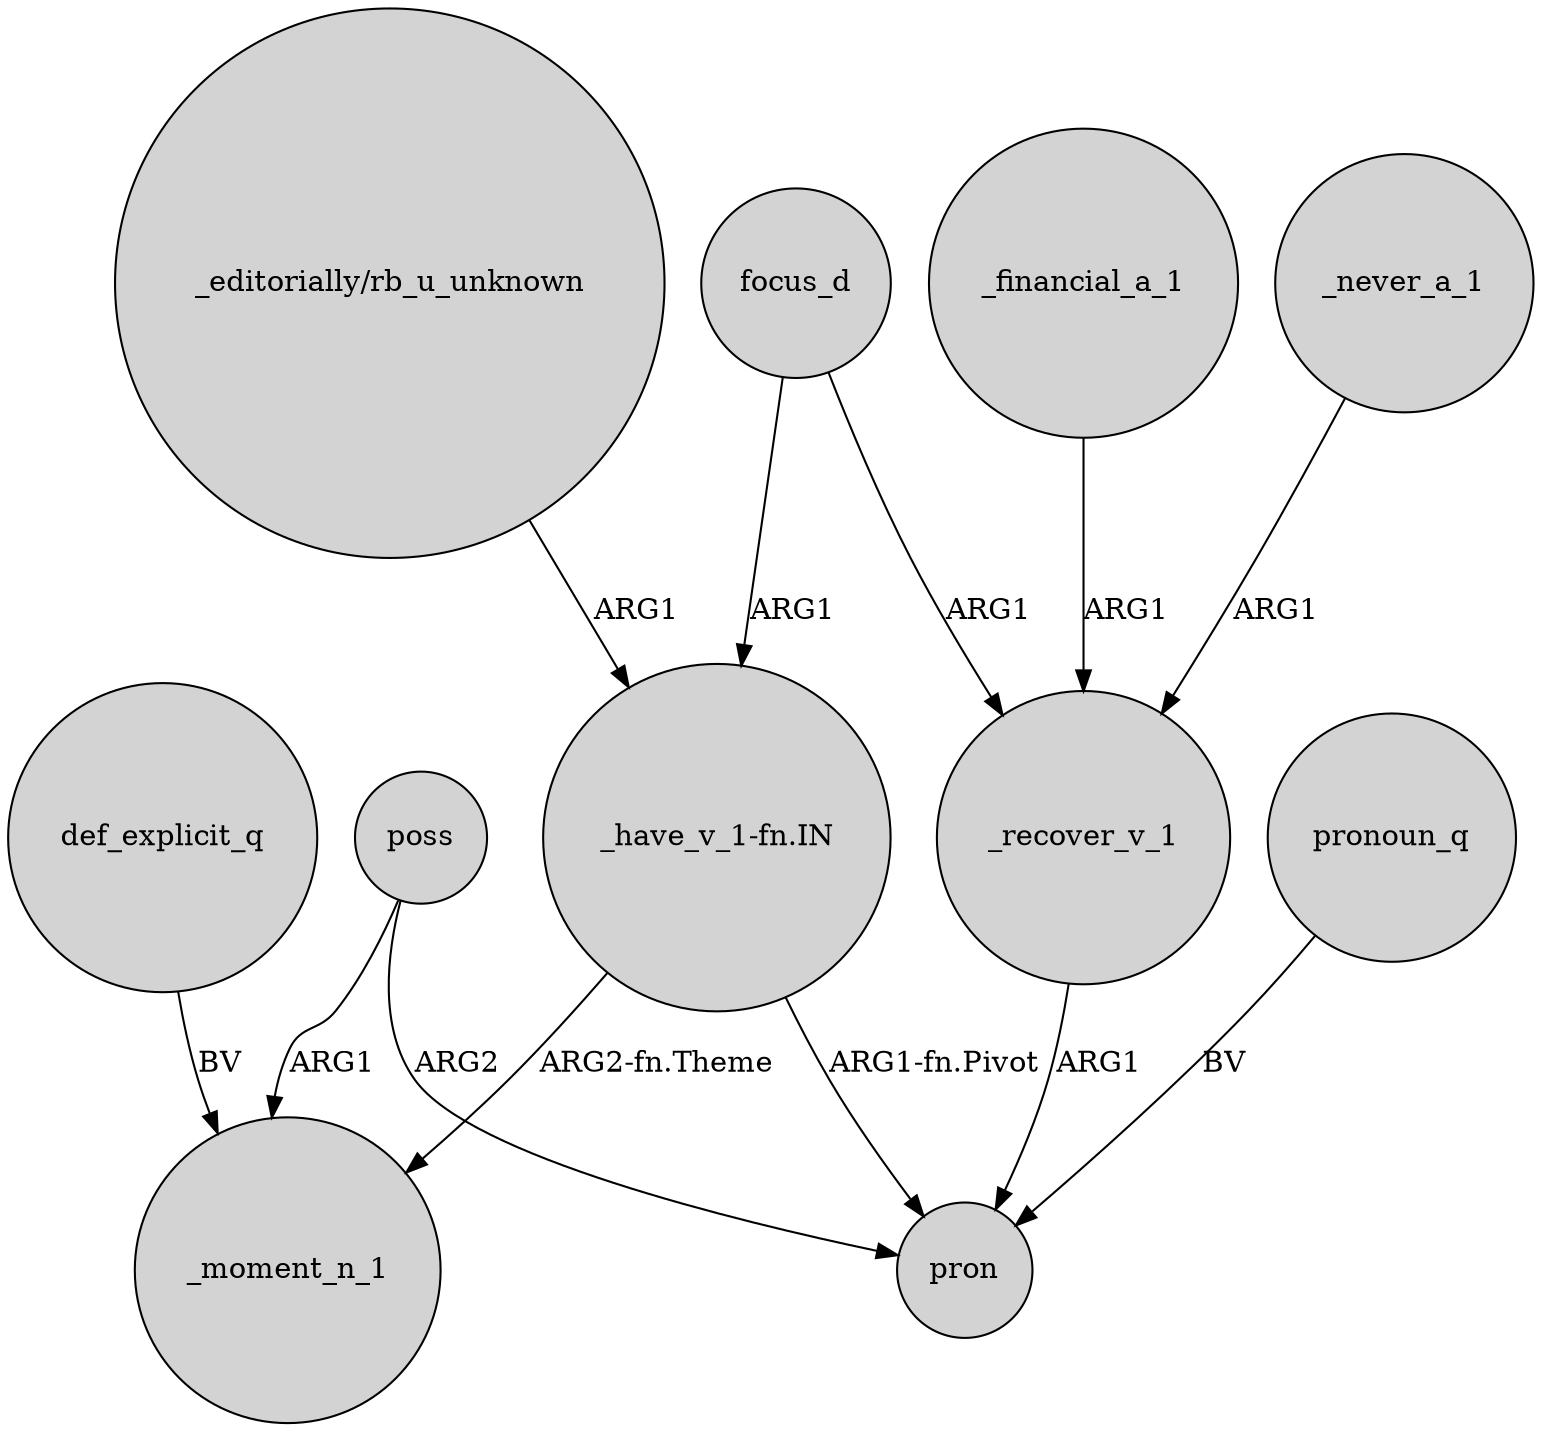 digraph {
	node [shape=circle style=filled]
	focus_d -> "_have_v_1-fn.IN" [label=ARG1]
	_never_a_1 -> _recover_v_1 [label=ARG1]
	def_explicit_q -> _moment_n_1 [label=BV]
	poss -> pron [label=ARG2]
	"_editorially/rb_u_unknown" -> "_have_v_1-fn.IN" [label=ARG1]
	"_have_v_1-fn.IN" -> pron [label="ARG1-fn.Pivot"]
	"_have_v_1-fn.IN" -> _moment_n_1 [label="ARG2-fn.Theme"]
	poss -> _moment_n_1 [label=ARG1]
	_recover_v_1 -> pron [label=ARG1]
	focus_d -> _recover_v_1 [label=ARG1]
	_financial_a_1 -> _recover_v_1 [label=ARG1]
	pronoun_q -> pron [label=BV]
}
